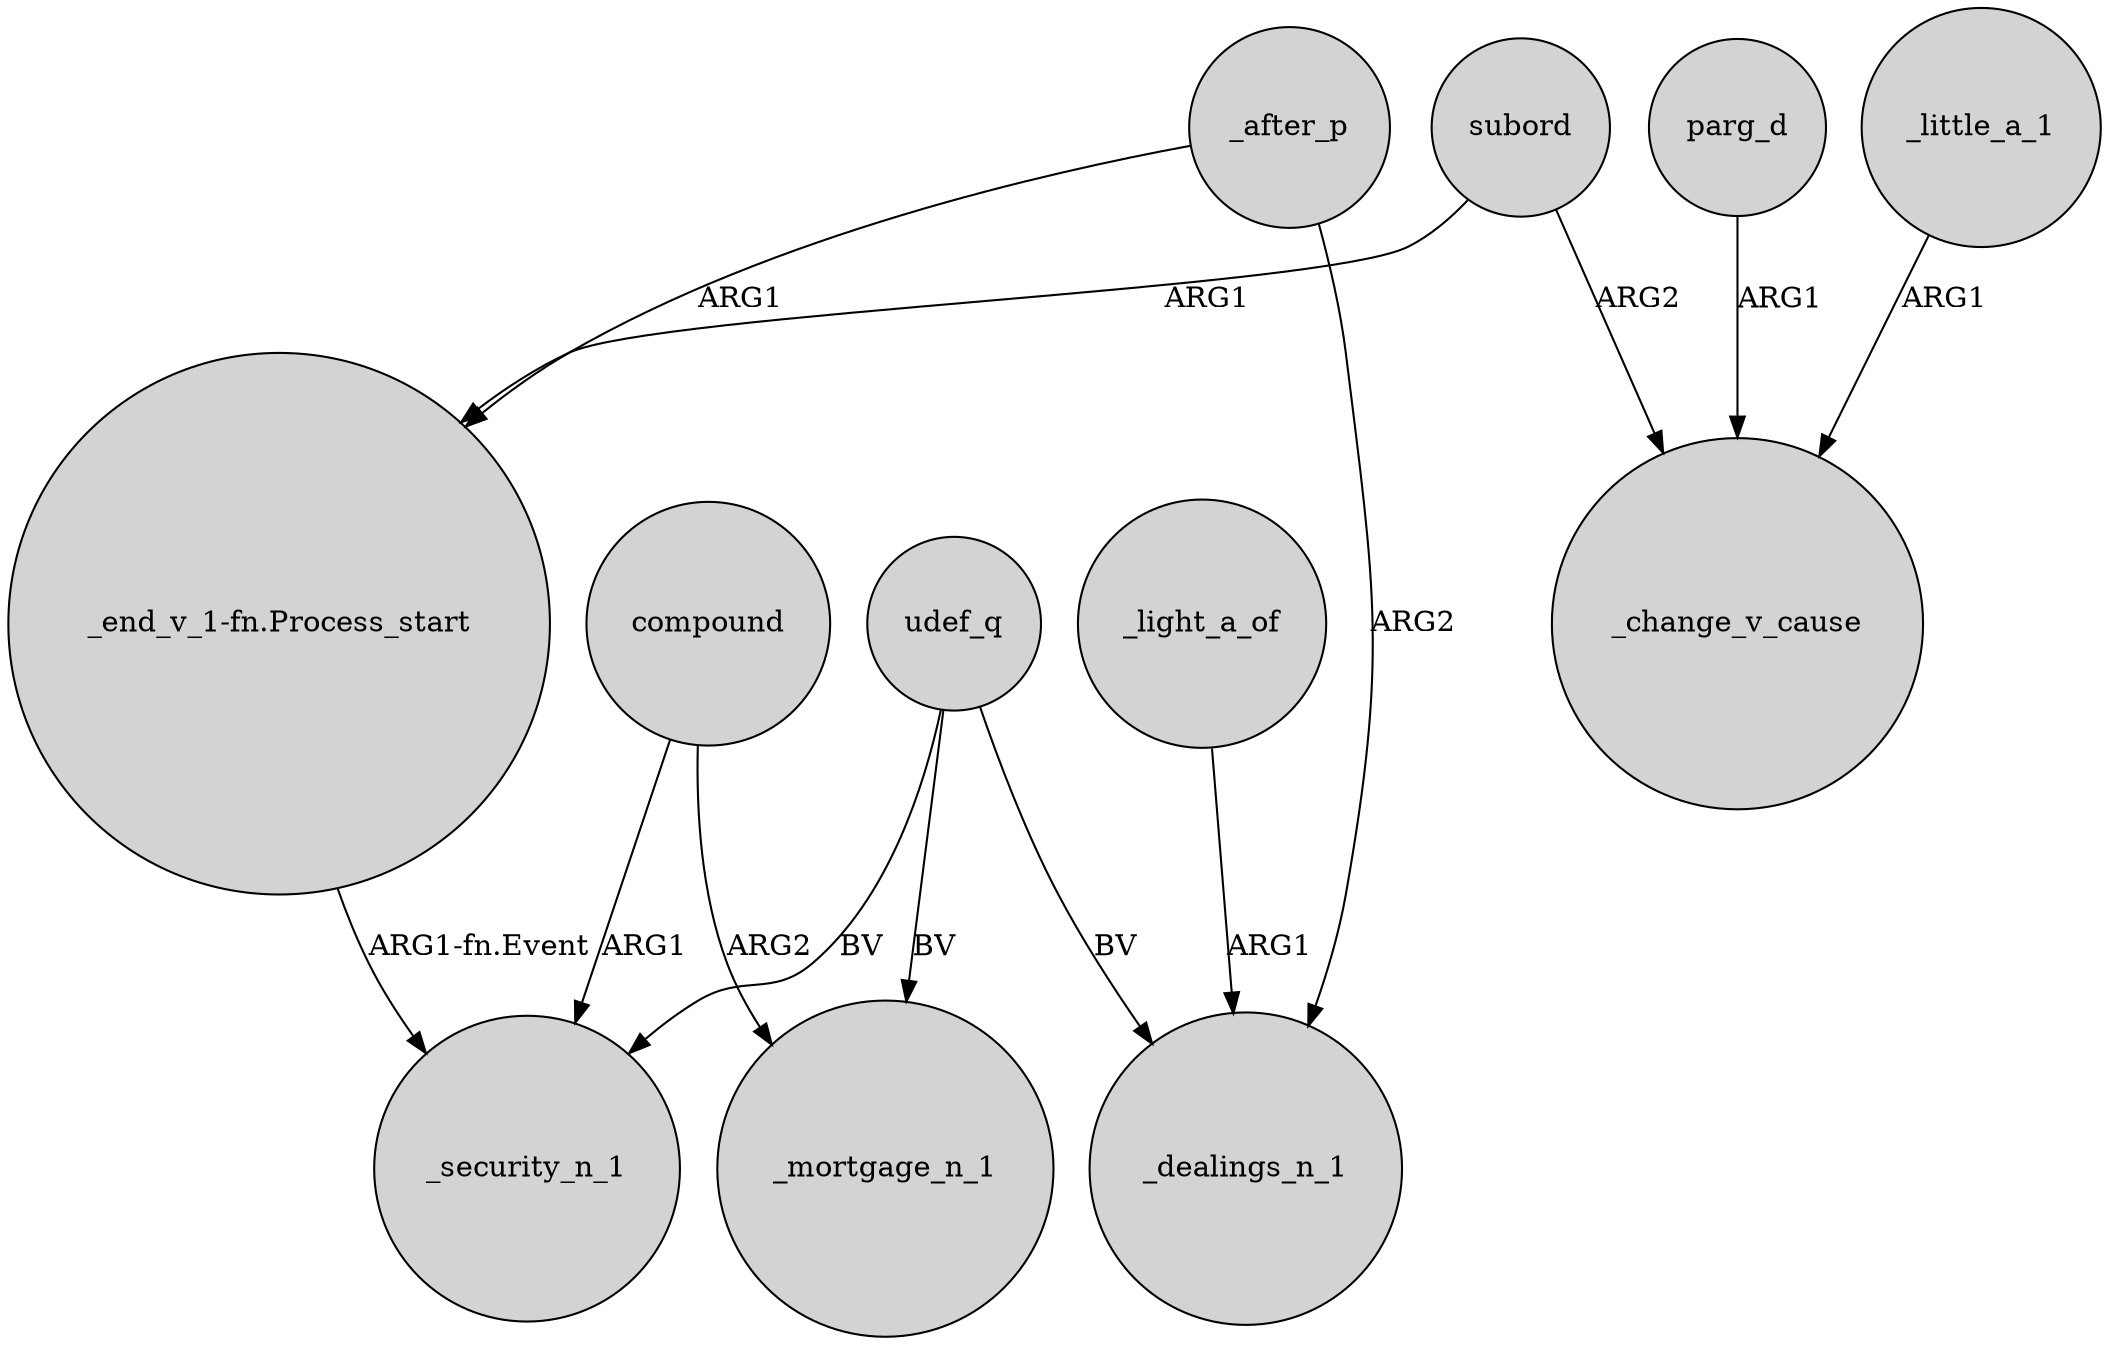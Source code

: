 digraph {
	node [shape=circle style=filled]
	compound -> _security_n_1 [label=ARG1]
	_light_a_of -> _dealings_n_1 [label=ARG1]
	subord -> _change_v_cause [label=ARG2]
	subord -> "_end_v_1-fn.Process_start" [label=ARG1]
	_after_p -> "_end_v_1-fn.Process_start" [label=ARG1]
	_after_p -> _dealings_n_1 [label=ARG2]
	udef_q -> _security_n_1 [label=BV]
	parg_d -> _change_v_cause [label=ARG1]
	udef_q -> _dealings_n_1 [label=BV]
	_little_a_1 -> _change_v_cause [label=ARG1]
	"_end_v_1-fn.Process_start" -> _security_n_1 [label="ARG1-fn.Event"]
	compound -> _mortgage_n_1 [label=ARG2]
	udef_q -> _mortgage_n_1 [label=BV]
}
